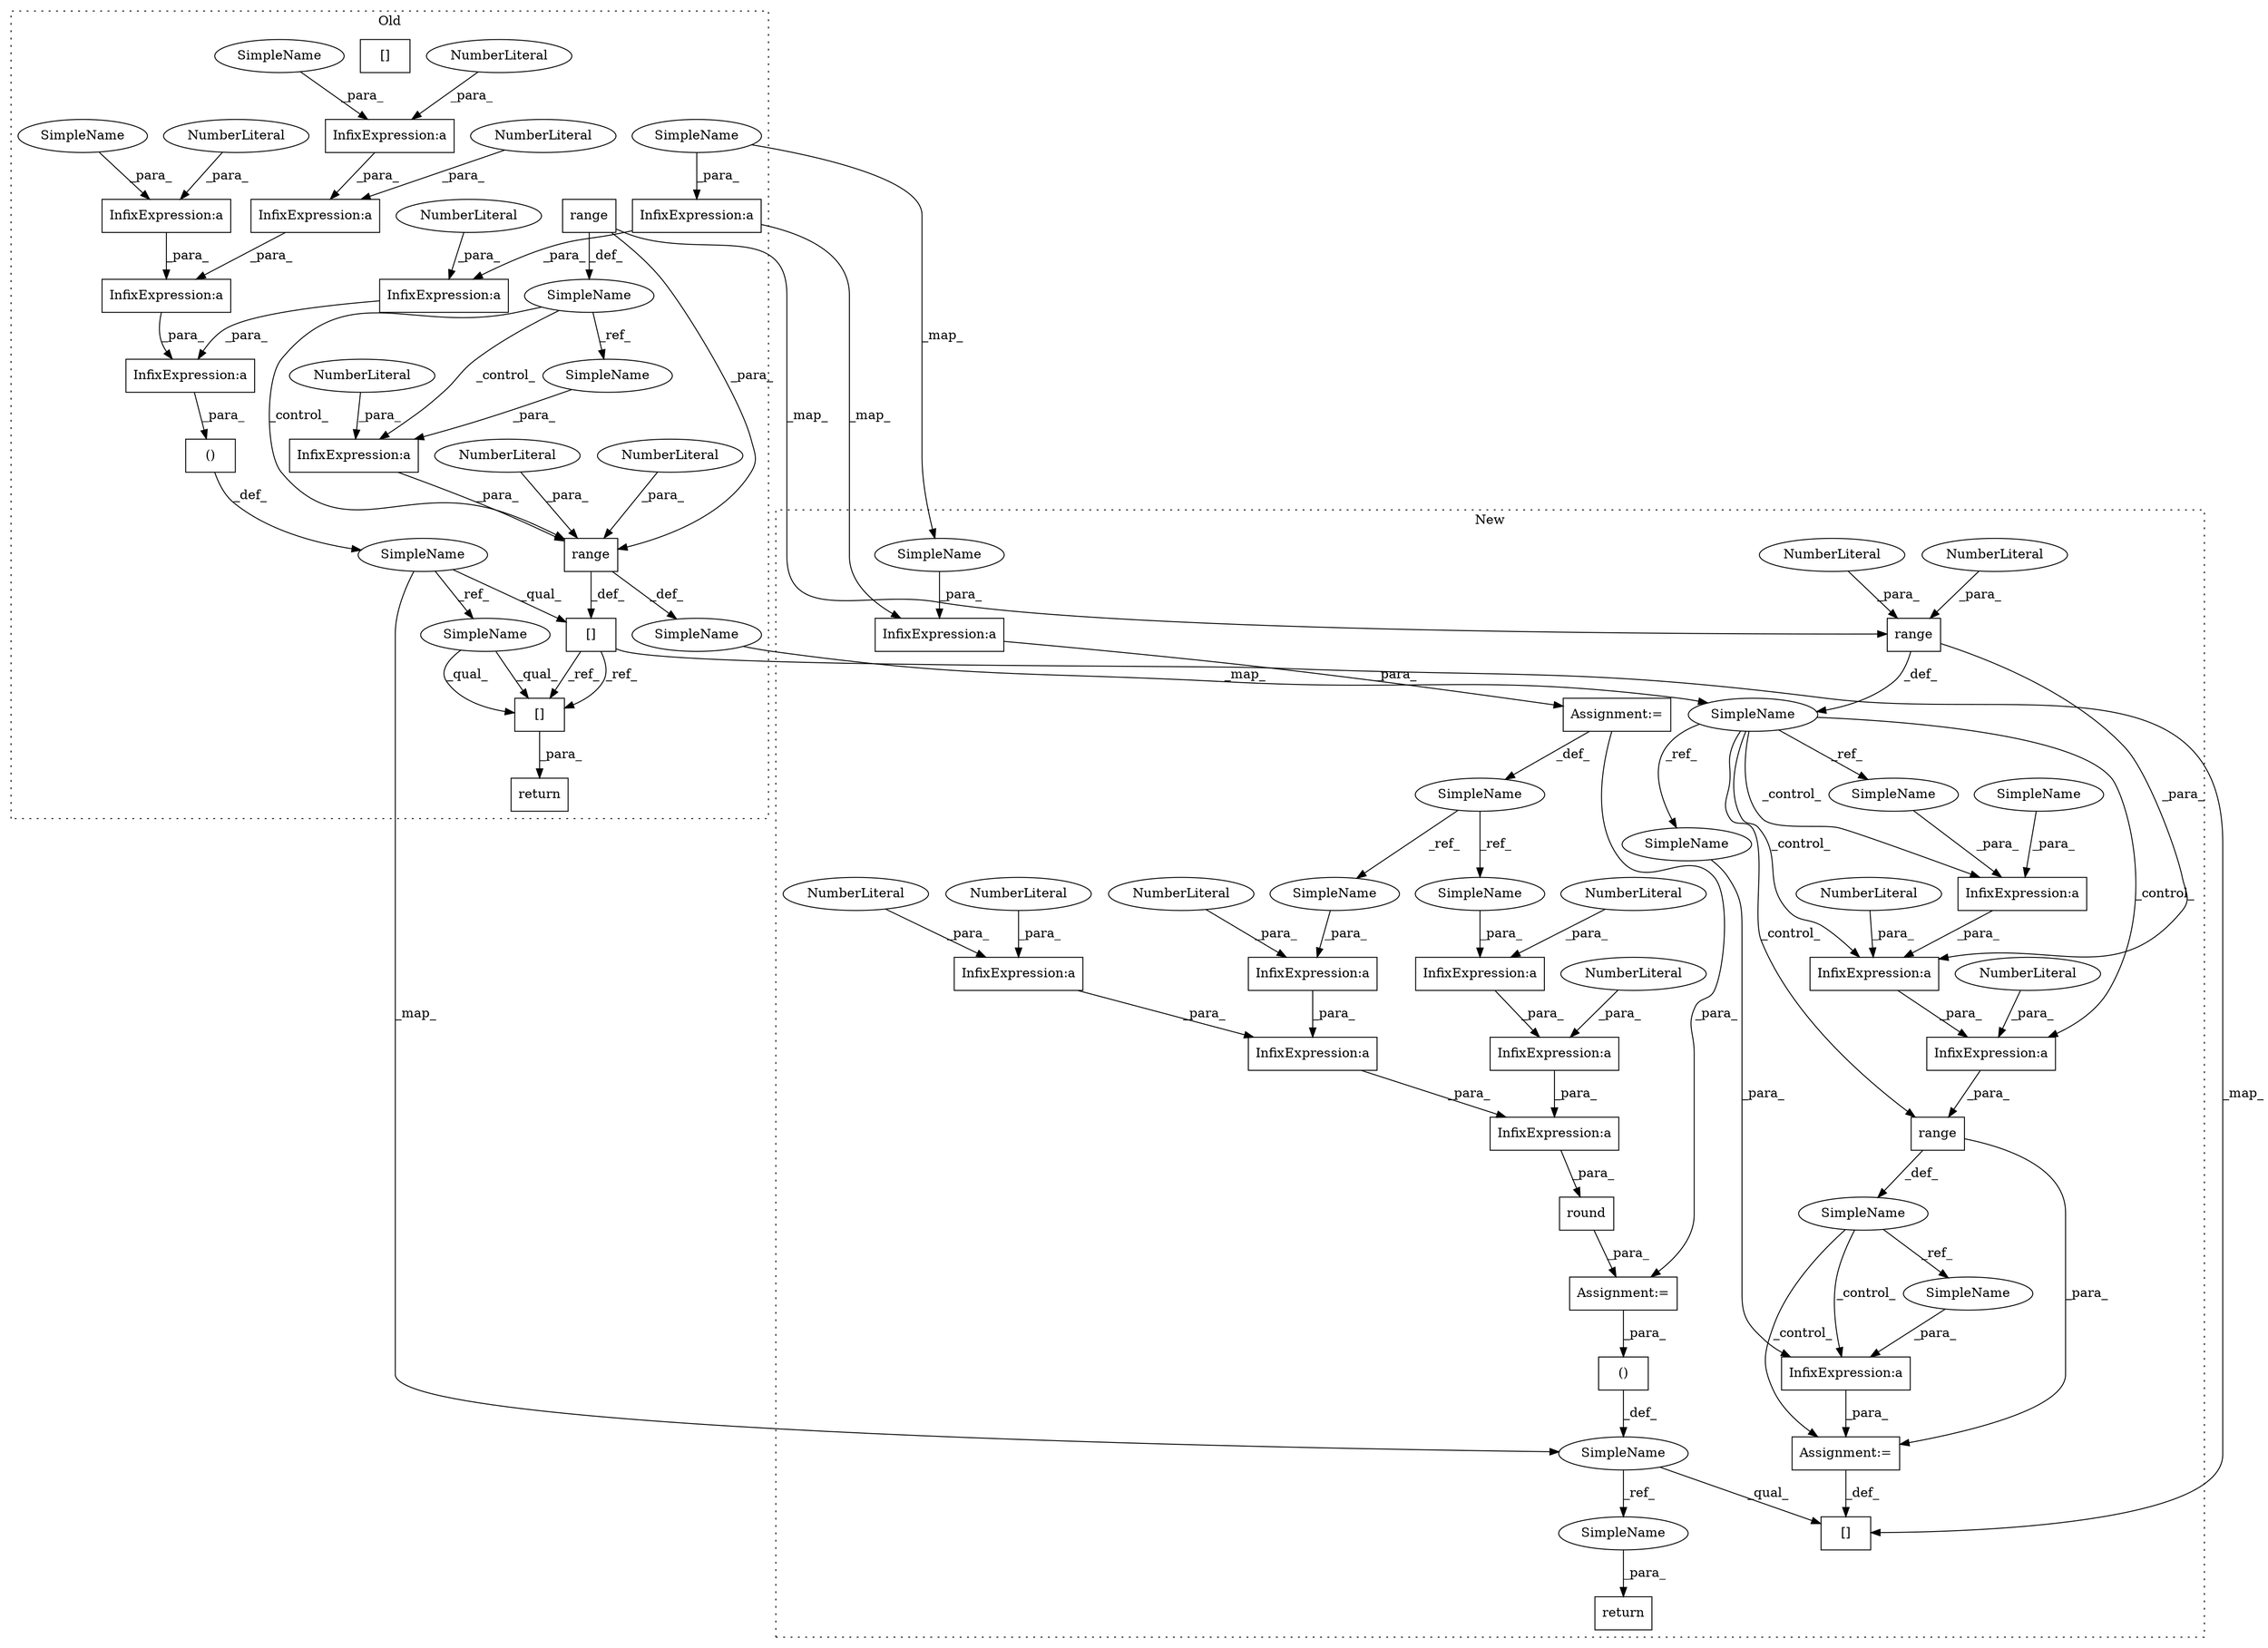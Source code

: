 digraph G {
subgraph cluster0 {
1 [label="return" a="41" s="10946" l="7" shape="box"];
5 [label="InfixExpression:a" a="27" s="10410" l="3" shape="box"];
6 [label="NumberLiteral" a="34" s="10413" l="1" shape="ellipse"];
12 [label="[]" a="2" s="10709,10764" l="19,2" shape="box"];
13 [label="InfixExpression:a" a="27" s="10360" l="3" shape="box"];
14 [label="InfixExpression:a" a="27" s="10355" l="3" shape="box"];
15 [label="InfixExpression:a" a="27" s="10382" l="3" shape="box"];
16 [label="InfixExpression:a" a="27" s="10592" l="3" shape="box"];
17 [label="InfixExpression:a" a="27" s="10377" l="3" shape="box"];
18 [label="InfixExpression:a" a="27" s="10388" l="3" shape="box"];
27 [label="()" a="106" s="10307" l="109" shape="box"];
28 [label="NumberLiteral" a="34" s="10380" l="1" shape="ellipse"];
32 [label="NumberLiteral" a="34" s="10595" l="1" shape="ellipse"];
33 [label="NumberLiteral" a="34" s="10358" l="1" shape="ellipse"];
36 [label="NumberLiteral" a="34" s="10385" l="1" shape="ellipse"];
37 [label="[]" a="2" s="10953,11019" l="13,2" shape="box"];
39 [label="SimpleName" a="42" s="10282" l="7" shape="ellipse"];
41 [label="range" a="32" s="10485,10507" l="6,1" shape="box"];
44 [label="InfixExpression:a" a="27" s="10394" l="3" shape="box"];
47 [label="SimpleName" a="42" s="10579" l="1" shape="ellipse"];
49 [label="range" a="32" s="10583,10598" l="6,1" shape="box"];
50 [label="NumberLiteral" a="34" s="10589" l="1" shape="ellipse"];
51 [label="NumberLiteral" a="34" s="10597" l="1" shape="ellipse"];
52 [label="SimpleName" a="42" s="10481" l="1" shape="ellipse"];
58 [label="[]" a="2" s="10953,11019" l="13,2" shape="box"];
61 [label="SimpleName" a="42" s="10591" l="1" shape="ellipse"];
65 [label="SimpleName" a="42" s="10953" l="7" shape="ellipse"];
66 [label="SimpleName" a="42" s="10343" l="12" shape="ellipse"];
67 [label="SimpleName" a="42" s="10365" l="12" shape="ellipse"];
68 [label="SimpleName" a="42" s="10397" l="12" shape="ellipse"];
label = "Old";
style="dotted";
}
subgraph cluster1 {
2 [label="round" a="32" s="11297,11352" l="6,1" shape="box"];
3 [label="return" a="41" s="12007" l="7" shape="box"];
4 [label="InfixExpression:a" a="27" s="11347" l="3" shape="box"];
7 [label="NumberLiteral" a="34" s="11350" l="1" shape="ellipse"];
8 [label="InfixExpression:a" a="27" s="11342" l="3" shape="box"];
9 [label="NumberLiteral" a="34" s="11341" l="1" shape="ellipse"];
10 [label="InfixExpression:a" a="27" s="11336" l="3" shape="box"];
11 [label="[]" a="2" s="11770,11825" l="19,2" shape="box"];
19 [label="InfixExpression:a" a="27" s="11314" l="3" shape="box"];
20 [label="InfixExpression:a" a="27" s="11626" l="3" shape="box"];
21 [label="InfixExpression:a" a="27" s="11307" l="3" shape="box"];
22 [label="()" a="106" s="11384" l="36" shape="box"];
23 [label="InfixExpression:a" a="27" s="11319" l="3" shape="box"];
24 [label="InfixExpression:a" a="27" s="11631" l="3" shape="box"];
25 [label="InfixExpression:a" a="27" s="11657" l="3" shape="box"];
26 [label="InfixExpression:a" a="27" s="11636" l="3" shape="box"];
29 [label="NumberLiteral" a="34" s="11634" l="1" shape="ellipse"];
30 [label="NumberLiteral" a="34" s="11322" l="1" shape="ellipse"];
31 [label="NumberLiteral" a="34" s="11306" l="1" shape="ellipse"];
34 [label="NumberLiteral" a="34" s="11310" l="3" shape="ellipse"];
35 [label="NumberLiteral" a="34" s="11639" l="1" shape="ellipse"];
38 [label="SimpleName" a="42" s="11359" l="7" shape="ellipse"];
40 [label="range" a="32" s="11504,11530" l="6,1" shape="box"];
42 [label="NumberLiteral" a="34" s="11529" l="1" shape="ellipse"];
43 [label="NumberLiteral" a="34" s="11510" l="1" shape="ellipse"];
45 [label="InfixExpression:a" a="27" s="11276" l="3" shape="box"];
46 [label="SimpleName" a="42" s="11500" l="1" shape="ellipse"];
48 [label="range" a="32" s="11606,11640" l="6,1" shape="box"];
53 [label="SimpleName" a="42" s="11602" l="1" shape="ellipse"];
54 [label="SimpleName" a="42" s="11261" l="1" shape="ellipse"];
55 [label="Assignment:=" a="7" s="11262" l="1" shape="box"];
56 [label="Assignment:=" a="7" s="11290" l="1" shape="box"];
57 [label="Assignment:=" a="7" s="11654" l="1" shape="box"];
59 [label="SimpleName" a="42" s="11345" l="1" shape="ellipse"];
60 [label="SimpleName" a="42" s="11318" l="1" shape="ellipse"];
62 [label="SimpleName" a="42" s="11660" l="1" shape="ellipse"];
63 [label="SimpleName" a="42" s="11629" l="1" shape="ellipse"];
64 [label="SimpleName" a="42" s="11656" l="1" shape="ellipse"];
69 [label="SimpleName" a="42" s="12014" l="7" shape="ellipse"];
70 [label="SimpleName" a="42" s="11614" l="12" shape="ellipse"];
71 [label="SimpleName" a="42" s="11264" l="12" shape="ellipse"];
label = "New";
style="dotted";
}
2 -> 56 [label="_para_"];
4 -> 10 [label="_para_"];
5 -> 18 [label="_para_"];
6 -> 5 [label="_para_"];
7 -> 4 [label="_para_"];
8 -> 4 [label="_para_"];
9 -> 8 [label="_para_"];
10 -> 2 [label="_para_"];
12 -> 58 [label="_ref_"];
12 -> 58 [label="_ref_"];
12 -> 11 [label="_map_"];
13 -> 18 [label="_para_"];
14 -> 13 [label="_para_"];
15 -> 13 [label="_para_"];
16 -> 49 [label="_para_"];
17 -> 15 [label="_para_"];
18 -> 27 [label="_para_"];
19 -> 10 [label="_para_"];
20 -> 24 [label="_para_"];
21 -> 19 [label="_para_"];
22 -> 38 [label="_def_"];
23 -> 19 [label="_para_"];
24 -> 26 [label="_para_"];
25 -> 57 [label="_para_"];
26 -> 48 [label="_para_"];
27 -> 39 [label="_def_"];
28 -> 17 [label="_para_"];
29 -> 24 [label="_para_"];
30 -> 23 [label="_para_"];
31 -> 21 [label="_para_"];
32 -> 16 [label="_para_"];
33 -> 14 [label="_para_"];
34 -> 21 [label="_para_"];
35 -> 26 [label="_para_"];
36 -> 15 [label="_para_"];
38 -> 11 [label="_qual_"];
38 -> 69 [label="_ref_"];
39 -> 12 [label="_qual_"];
39 -> 38 [label="_map_"];
39 -> 65 [label="_ref_"];
40 -> 24 [label="_para_"];
40 -> 46 [label="_def_"];
41 -> 49 [label="_para_"];
41 -> 52 [label="_def_"];
41 -> 40 [label="_map_"];
42 -> 40 [label="_para_"];
43 -> 40 [label="_para_"];
44 -> 45 [label="_map_"];
44 -> 5 [label="_para_"];
45 -> 55 [label="_para_"];
46 -> 63 [label="_ref_"];
46 -> 62 [label="_ref_"];
46 -> 48 [label="_control_"];
46 -> 24 [label="_control_"];
46 -> 20 [label="_control_"];
46 -> 26 [label="_control_"];
47 -> 46 [label="_map_"];
48 -> 57 [label="_para_"];
48 -> 53 [label="_def_"];
49 -> 47 [label="_def_"];
49 -> 12 [label="_def_"];
50 -> 49 [label="_para_"];
51 -> 49 [label="_para_"];
52 -> 61 [label="_ref_"];
52 -> 49 [label="_control_"];
52 -> 16 [label="_control_"];
53 -> 57 [label="_control_"];
53 -> 64 [label="_ref_"];
53 -> 25 [label="_control_"];
54 -> 60 [label="_ref_"];
54 -> 59 [label="_ref_"];
55 -> 54 [label="_def_"];
55 -> 56 [label="_para_"];
56 -> 22 [label="_para_"];
57 -> 11 [label="_def_"];
58 -> 1 [label="_para_"];
59 -> 8 [label="_para_"];
60 -> 23 [label="_para_"];
61 -> 16 [label="_para_"];
62 -> 25 [label="_para_"];
63 -> 20 [label="_para_"];
64 -> 25 [label="_para_"];
65 -> 58 [label="_qual_"];
65 -> 58 [label="_qual_"];
66 -> 14 [label="_para_"];
67 -> 17 [label="_para_"];
68 -> 44 [label="_para_"];
68 -> 71 [label="_map_"];
69 -> 3 [label="_para_"];
70 -> 20 [label="_para_"];
71 -> 45 [label="_para_"];
}